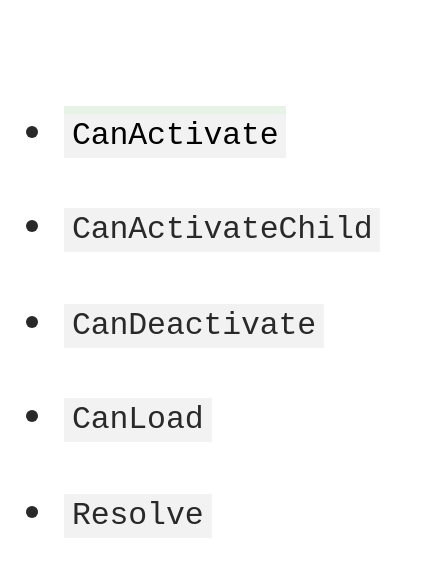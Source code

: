 <mxfile version="13.7.3" type="device" pages="4"><diagram id="Hnqj2je8A6iZ6o8z-WBy" name="gurd"><mxGraphModel dx="1024" dy="592" grid="1" gridSize="10" guides="1" tooltips="1" connect="1" arrows="1" fold="1" page="1" pageScale="1" pageWidth="827" pageHeight="1169" math="0" shadow="0"><root><mxCell id="58W5OOIqhg9t-zhn91hf-0"/><mxCell id="58W5OOIqhg9t-zhn91hf-1" parent="58W5OOIqhg9t-zhn91hf-0"/><mxCell id="qxbXdySy_kPGzxLjxYuW-0" value="&lt;ul class=&quot;&quot; style=&quot;box-sizing: inherit; margin: 0px; padding: 0px; list-style: none none; color: rgba(0, 0, 0, 0.8); font-size: medium; font-style: normal; font-weight: 400; letter-spacing: normal; text-indent: 0px; text-transform: none; word-spacing: 0px; background-color: rgb(255, 255, 255);&quot;&gt;&lt;li id=&quot;0b71&quot; class=&quot;ht hu fv hv b hw hx hy hz ia ib ic id ie if ig ih ii ij ik il im in io ip iq jz ka kb gr&quot; style=&quot;box-sizing: inherit ; font-weight: 400 ; font-style: normal ; color: rgb(41 , 41 , 41) ; line-height: 32px ; letter-spacing: -0.003em ; font-family: &amp;quot;charter&amp;quot; , &amp;quot;georgia&amp;quot; , &amp;quot;cambria&amp;quot; , &amp;quot;times new roman&amp;quot; , &amp;quot;times&amp;quot; , serif ; margin-bottom: -0.46em ; list-style-type: disc ; margin-left: 30px ; padding-left: 0px ; font-size: 21px ; margin-top: 2em&quot;&gt;&lt;mark class=&quot;wc wd ek&quot; style=&quot;box-sizing: inherit ; cursor: pointer ; background-color: rgba(26 , 137 , 23 , 0.1)&quot;&gt;&lt;code class=&quot;ju jv jw jx jy b&quot; style=&quot;box-sizing: inherit ; font-weight: 400 ; background-color: rgb(242 , 242 , 242) ; padding: 2px 4px ; font-size: 15.75px ; font-family: &amp;quot;menlo&amp;quot; , &amp;quot;monaco&amp;quot; , &amp;quot;courier new&amp;quot; , &amp;quot;courier&amp;quot; , monospace&quot;&gt;CanActivate&lt;/code&gt;&lt;/mark&gt;&lt;/li&gt;&lt;li id=&quot;1706&quot; class=&quot;ht hu fv hv b hw kc hy hz ia kd ic id ie ke ig ih ii kf ik il im kg io ip iq jz ka kb gr&quot; style=&quot;box-sizing: inherit ; font-weight: 400 ; font-style: normal ; color: rgb(41 , 41 , 41) ; line-height: 32px ; letter-spacing: -0.003em ; font-family: &amp;quot;charter&amp;quot; , &amp;quot;georgia&amp;quot; , &amp;quot;cambria&amp;quot; , &amp;quot;times new roman&amp;quot; , &amp;quot;times&amp;quot; , serif ; margin-bottom: -0.46em ; list-style-type: disc ; margin-left: 30px ; padding-left: 0px ; font-size: 21px ; margin-top: 1.05em&quot;&gt;&lt;code class=&quot;ju jv jw jx jy b&quot; style=&quot;box-sizing: inherit ; font-weight: 400 ; background-color: rgb(242 , 242 , 242) ; padding: 2px 4px ; font-size: 15.75px ; font-family: &amp;quot;menlo&amp;quot; , &amp;quot;monaco&amp;quot; , &amp;quot;courier new&amp;quot; , &amp;quot;courier&amp;quot; , monospace&quot;&gt;CanActivateChild&lt;/code&gt;&lt;/li&gt;&lt;li id=&quot;1906&quot; class=&quot;ht hu fv hv b hw kc hy hz ia kd ic id ie ke ig ih ii kf ik il im kg io ip iq jz ka kb gr&quot; style=&quot;box-sizing: inherit ; font-weight: 400 ; font-style: normal ; color: rgb(41 , 41 , 41) ; line-height: 32px ; letter-spacing: -0.003em ; font-family: &amp;quot;charter&amp;quot; , &amp;quot;georgia&amp;quot; , &amp;quot;cambria&amp;quot; , &amp;quot;times new roman&amp;quot; , &amp;quot;times&amp;quot; , serif ; margin-bottom: -0.46em ; list-style-type: disc ; margin-left: 30px ; padding-left: 0px ; font-size: 21px ; margin-top: 1.05em&quot;&gt;&lt;code class=&quot;ju jv jw jx jy b&quot; style=&quot;box-sizing: inherit ; font-weight: 400 ; background-color: rgb(242 , 242 , 242) ; padding: 2px 4px ; font-size: 15.75px ; font-family: &amp;quot;menlo&amp;quot; , &amp;quot;monaco&amp;quot; , &amp;quot;courier new&amp;quot; , &amp;quot;courier&amp;quot; , monospace&quot;&gt;CanDeactivate&lt;/code&gt;&lt;/li&gt;&lt;li id=&quot;a5e4&quot; class=&quot;ht hu fv hv b hw kc hy hz ia kd ic id ie ke ig ih ii kf ik il im kg io ip iq jz ka kb gr&quot; style=&quot;box-sizing: inherit ; font-weight: 400 ; font-style: normal ; color: rgb(41 , 41 , 41) ; line-height: 32px ; letter-spacing: -0.003em ; font-family: &amp;quot;charter&amp;quot; , &amp;quot;georgia&amp;quot; , &amp;quot;cambria&amp;quot; , &amp;quot;times new roman&amp;quot; , &amp;quot;times&amp;quot; , serif ; margin-bottom: -0.46em ; list-style-type: disc ; margin-left: 30px ; padding-left: 0px ; font-size: 21px ; margin-top: 1.05em&quot;&gt;&lt;code class=&quot;ju jv jw jx jy b&quot; style=&quot;box-sizing: inherit ; font-weight: 400 ; background-color: rgb(242 , 242 , 242) ; padding: 2px 4px ; font-size: 15.75px ; font-family: &amp;quot;menlo&amp;quot; , &amp;quot;monaco&amp;quot; , &amp;quot;courier new&amp;quot; , &amp;quot;courier&amp;quot; , monospace&quot;&gt;CanLoad&lt;/code&gt;&lt;/li&gt;&lt;li id=&quot;09f7&quot; class=&quot;ht hu fv hv b hw kc hy hz ia kd ic id ie ke ig ih ii kf ik il im kg io ip iq jz ka kb gr&quot; style=&quot;box-sizing: inherit ; font-weight: 400 ; font-style: normal ; color: rgb(41 , 41 , 41) ; line-height: 32px ; letter-spacing: -0.003em ; font-family: &amp;quot;charter&amp;quot; , &amp;quot;georgia&amp;quot; , &amp;quot;cambria&amp;quot; , &amp;quot;times new roman&amp;quot; , &amp;quot;times&amp;quot; , serif ; margin-bottom: -0.46em ; list-style-type: disc ; margin-left: 30px ; padding-left: 0px ; font-size: 21px ; margin-top: 1.05em&quot;&gt;&lt;code class=&quot;ju jv jw jx jy b&quot; style=&quot;box-sizing: inherit ; font-weight: 400 ; background-color: rgb(242 , 242 , 242) ; padding: 2px 4px ; font-size: 15.75px ; font-family: &amp;quot;menlo&amp;quot; , &amp;quot;monaco&amp;quot; , &amp;quot;courier new&amp;quot; , &amp;quot;courier&amp;quot; , monospace&quot;&gt;Resolve&lt;/code&gt;&lt;/li&gt;&lt;/ul&gt;" style="text;whiteSpace=wrap;html=1;" parent="58W5OOIqhg9t-zhn91hf-1" vertex="1"><mxGeometry x="20" y="10" width="210" height="280" as="geometry"/></mxCell></root></mxGraphModel></diagram><diagram id="KwO_rm1BQX-GYgHQv3rd" name="Can Activate"><mxGraphModel dx="1024" dy="592" grid="1" gridSize="10" guides="1" tooltips="1" connect="1" arrows="1" fold="1" page="1" pageScale="1" pageWidth="827" pageHeight="1169" math="0" shadow="0"><root><mxCell id="KWtH_p4KSTXRhaLbZSHg-0"/><mxCell id="KWtH_p4KSTXRhaLbZSHg-1" parent="KWtH_p4KSTXRhaLbZSHg-0"/><mxCell id="KWtH_p4KSTXRhaLbZSHg-2" value="&lt;pre style=&quot;background-color: rgb(43, 43, 43); color: rgb(169, 183, 198); font-family: &amp;quot;jetbrains mono&amp;quot;, monospace; font-size: 14px;&quot;&gt;{&lt;br style=&quot;font-size: 14px;&quot;&gt;  &lt;span style=&quot;color: rgb(152, 118, 170); font-size: 14px;&quot;&gt;path&lt;/span&gt;: &lt;span style=&quot;color: rgb(106, 135, 89); font-size: 14px;&quot;&gt;&quot;special&quot;&lt;/span&gt;&lt;span style=&quot;color: rgb(204, 120, 50); font-size: 14px;&quot;&gt;,&lt;br style=&quot;font-size: 14px;&quot;&gt;&lt;/span&gt;&lt;span style=&quot;color: rgb(204, 120, 50); font-size: 14px;&quot;&gt;  &lt;/span&gt;&lt;span style=&quot;color: rgb(152, 118, 170); font-size: 14px;&quot;&gt;component&lt;/span&gt;: SpecialEventsComponent&lt;span style=&quot;color: rgb(204, 120, 50); font-size: 14px;&quot;&gt;,&lt;br style=&quot;font-size: 14px;&quot;&gt;&lt;/span&gt;&lt;span style=&quot;color: rgb(204, 120, 50); font-size: 14px;&quot;&gt;  &lt;/span&gt;&lt;span style=&quot;color: rgb(152, 118, 170); font-size: 14px;&quot;&gt;canActivate&lt;/span&gt;: [AuthGuard]&lt;br style=&quot;font-size: 14px;&quot;&gt;}&lt;span style=&quot;color: rgb(204, 120, 50); font-size: 14px;&quot;&gt;,&lt;/span&gt;&lt;/pre&gt;" style="text;whiteSpace=wrap;html=1;fontSize=14;verticalAlign=middle;" parent="KWtH_p4KSTXRhaLbZSHg-1" vertex="1"><mxGeometry x="40" y="80" width="320" height="80" as="geometry"/></mxCell><mxCell id="KWtH_p4KSTXRhaLbZSHg-3" value="&lt;pre style=&quot;background-color: #2b2b2b ; color: #a9b7c6 ; font-family: &amp;quot;jetbrains mono&amp;quot; , monospace ; font-size: 9 8pt&quot;&gt;&lt;span style=&quot;color: #cc7832&quot;&gt;import &lt;/span&gt;{ Injectable } &lt;span style=&quot;color: #cc7832&quot;&gt;from &lt;/span&gt;&lt;span style=&quot;color: #6a8759&quot;&gt;&quot;@angular/core&quot;&lt;/span&gt;&lt;span style=&quot;color: #cc7832&quot;&gt;;&lt;br&gt;&lt;/span&gt;&lt;span style=&quot;color: #cc7832&quot;&gt;import &lt;/span&gt;{ CanActivate&lt;span style=&quot;color: #cc7832&quot;&gt;, &lt;/span&gt;Router } &lt;span style=&quot;color: #cc7832&quot;&gt;from &lt;/span&gt;&lt;span style=&quot;color: #6a8759&quot;&gt;&quot;@angular/router&quot;&lt;/span&gt;&lt;span style=&quot;color: #cc7832&quot;&gt;;&lt;br&gt;&lt;/span&gt;&lt;span style=&quot;color: #cc7832&quot;&gt;import &lt;/span&gt;{ AuthService } &lt;span style=&quot;color: #cc7832&quot;&gt;from &lt;/span&gt;&lt;span style=&quot;color: #6a8759&quot;&gt;&quot;./auth.service&quot;&lt;/span&gt;&lt;span style=&quot;color: #cc7832&quot;&gt;;&lt;br&gt;&lt;/span&gt;&lt;span style=&quot;color: #cc7832&quot;&gt;&lt;br&gt;&lt;/span&gt;&lt;span style=&quot;color: #bbb529&quot;&gt;@Injectable&lt;/span&gt;({&lt;br&gt;  &lt;span style=&quot;color: #9876aa&quot;&gt;providedIn&lt;/span&gt;: &lt;span style=&quot;color: #6a8759&quot;&gt;&quot;root&quot;&lt;br&gt;&lt;/span&gt;})&lt;br&gt;&lt;span style=&quot;color: #cc7832&quot;&gt;export class &lt;/span&gt;AuthGuard &lt;span style=&quot;color: #cc7832&quot;&gt;implements &lt;/span&gt;CanActivate {&lt;br&gt;  &lt;span style=&quot;color: #cc7832&quot;&gt;constructor&lt;/span&gt;(&lt;span style=&quot;color: #cc7832&quot;&gt;private &lt;/span&gt;&lt;span style=&quot;color: #9876aa&quot;&gt;authService&lt;/span&gt;: AuthService&lt;span style=&quot;color: #cc7832&quot;&gt;, private &lt;/span&gt;&lt;span style=&quot;color: #9876aa&quot;&gt;router&lt;/span&gt;: Router) {}&lt;br&gt;  &lt;span style=&quot;color: #ffc66d&quot;&gt;canActivate&lt;/span&gt;(): &lt;span style=&quot;color: #cc7832&quot;&gt;boolean &lt;/span&gt;{&lt;br&gt;    &lt;span style=&quot;color: #cc7832&quot;&gt;if &lt;/span&gt;(&lt;span style=&quot;color: #cc7832&quot;&gt;this&lt;/span&gt;.&lt;span style=&quot;color: #9876aa&quot;&gt;authService&lt;/span&gt;.&lt;span style=&quot;color: #ffc66d&quot;&gt;loggedIn&lt;/span&gt;()) {&lt;br&gt;      &lt;span style=&quot;color: #cc7832&quot;&gt;return true;&lt;br&gt;&lt;/span&gt;&lt;span style=&quot;color: #cc7832&quot;&gt;    &lt;/span&gt;} &lt;span style=&quot;color: #cc7832&quot;&gt;else &lt;/span&gt;{&lt;br&gt;      &lt;span style=&quot;color: #cc7832&quot;&gt;this&lt;/span&gt;.&lt;span style=&quot;color: #9876aa&quot;&gt;router&lt;/span&gt;.navigate([&lt;span style=&quot;color: #6a8759&quot;&gt;&quot;/login&quot;&lt;/span&gt;])&lt;span style=&quot;color: #cc7832&quot;&gt;;&lt;br&gt;&lt;/span&gt;&lt;span style=&quot;color: #cc7832&quot;&gt;      return false;&lt;br&gt;&lt;/span&gt;&lt;span style=&quot;color: #cc7832&quot;&gt;    &lt;/span&gt;}&lt;br&gt;  }&lt;br&gt;}&lt;/pre&gt;" style="text;whiteSpace=wrap;html=1;fontSize=14;verticalAlign=middle;" parent="KWtH_p4KSTXRhaLbZSHg-1" vertex="1"><mxGeometry x="40" y="240" width="550" height="290" as="geometry"/></mxCell><mxCell id="KWtH_p4KSTXRhaLbZSHg-4" value="auth.gurd.ts" style="text;html=1;align=center;verticalAlign=middle;resizable=0;points=[];autosize=1;fontSize=14;" parent="KWtH_p4KSTXRhaLbZSHg-1" vertex="1"><mxGeometry x="30" y="200" width="90" height="20" as="geometry"/></mxCell><mxCell id="KWtH_p4KSTXRhaLbZSHg-5" value="routing" style="text;html=1;align=center;verticalAlign=middle;resizable=0;points=[];autosize=1;fontSize=14;" parent="KWtH_p4KSTXRhaLbZSHg-1" vertex="1"><mxGeometry x="30" y="40" width="60" height="20" as="geometry"/></mxCell><mxCell id="KWtH_p4KSTXRhaLbZSHg-6" value="&lt;pre style=&quot;background-color: #2b2b2b ; color: #a9b7c6 ; font-family: &amp;quot;jetbrains mono&amp;quot; , monospace ; font-size: 9 8pt&quot;&gt;&lt;span style=&quot;color: #ffc66d&quot;&gt;loggedIn&lt;/span&gt;(): &lt;span style=&quot;color: #cc7832&quot;&gt;boolean &lt;/span&gt;{&lt;br&gt;  &lt;span style=&quot;color: #cc7832&quot;&gt;return &lt;/span&gt;!!&lt;span style=&quot;color: #9876aa ; font-weight: bold ; font-style: italic&quot;&gt;localStorage&lt;/span&gt;.&lt;span style=&quot;color: #ffc66d&quot;&gt;getItem&lt;/span&gt;(&lt;span style=&quot;color: #6a8759&quot;&gt;&quot;token&quot;&lt;/span&gt;)&lt;span style=&quot;color: #cc7832&quot;&gt;;&lt;br&gt;&lt;/span&gt;}&lt;/pre&gt;" style="text;whiteSpace=wrap;html=1;fontSize=14;verticalAlign=middle;" parent="KWtH_p4KSTXRhaLbZSHg-1" vertex="1"><mxGeometry x="40" y="590" width="370" height="60" as="geometry"/></mxCell><mxCell id="KWtH_p4KSTXRhaLbZSHg-7" value="service" style="text;html=1;align=center;verticalAlign=middle;resizable=0;points=[];autosize=1;fontSize=14;" parent="KWtH_p4KSTXRhaLbZSHg-1" vertex="1"><mxGeometry x="30" y="560" width="60" height="20" as="geometry"/></mxCell></root></mxGraphModel></diagram><diagram id="yl9nOYH0sTT6Fh87tGFZ" name="interseptor"><mxGraphModel dx="1024" dy="592" grid="1" gridSize="10" guides="1" tooltips="1" connect="1" arrows="1" fold="1" page="1" pageScale="1" pageWidth="827" pageHeight="1169" math="0" shadow="0"><root><mxCell id="0"/><mxCell id="1" parent="0"/></root></mxGraphModel></diagram><diagram id="pHyLat9eAqQUXKVPxw96" name="resolver"><mxGraphModel dx="1024" dy="592" grid="1" gridSize="10" guides="1" tooltips="1" connect="1" arrows="1" fold="1" page="1" pageScale="1" pageWidth="827" pageHeight="1169" math="0" shadow="0"><root><mxCell id="y-zyU6nDyGJGBH4u_uDG-0"/><mxCell id="y-zyU6nDyGJGBH4u_uDG-1" parent="y-zyU6nDyGJGBH4u_uDG-0"/><mxCell id="hvqv9pugAKPvtjI7dupg-0" value="&lt;pre style=&quot;background-color: rgb(43 , 43 , 43) ; font-family: &amp;#34;jetbrains mono&amp;#34; , monospace ; font-size: 14px&quot;&gt;&lt;span style=&quot;color: rgb(187 , 181 , 41)&quot;&gt;@NgModule&lt;/span&gt;&lt;font color=&quot;#a9b7c6&quot;&gt;({&lt;br&gt;  &lt;/font&gt;&lt;span style=&quot;color: rgb(152 , 118 , 170)&quot;&gt;declarations&lt;/span&gt;&lt;font color=&quot;#a9b7c6&quot;&gt;: [&lt;br&gt;    AppComponent&lt;/font&gt;&lt;span style=&quot;color: rgb(204 , 120 , 50)&quot;&gt;,&lt;br&gt;&lt;/span&gt;&lt;span style=&quot;color: rgb(204 , 120 , 50)&quot;&gt;    &lt;/span&gt;&lt;font color=&quot;#a9b7c6&quot;&gt;PostsListComponent&lt;br&gt;  ]&lt;/font&gt;&lt;span style=&quot;color: rgb(204 , 120 , 50)&quot;&gt;,&lt;br&gt;&lt;/span&gt;&lt;span style=&quot;color: rgb(204 , 120 , 50)&quot;&gt;  &lt;/span&gt;&lt;span style=&quot;color: rgb(152 , 118 , 170)&quot;&gt;imports&lt;/span&gt;&lt;font color=&quot;#a9b7c6&quot;&gt;: [&lt;br&gt;    BrowserModule&lt;/font&gt;&lt;span style=&quot;color: rgb(204 , 120 , 50)&quot;&gt;,&lt;br&gt;&lt;/span&gt;&lt;span style=&quot;color: rgb(204 , 120 , 50)&quot;&gt;    &lt;/span&gt;&lt;font color=&quot;#a9b7c6&quot;&gt;AppRoutingModule&lt;/font&gt;&lt;span style=&quot;color: rgb(204 , 120 , 50)&quot;&gt;,&lt;br&gt;&lt;/span&gt;&lt;span style=&quot;color: rgb(204 , 120 , 50)&quot;&gt;    &lt;/span&gt;&lt;font color=&quot;#a9b7c6&quot;&gt;HttpClientModule&lt;br&gt;  ]&lt;/font&gt;&lt;span style=&quot;color: rgb(204 , 120 , 50)&quot;&gt;,&lt;br&gt;&lt;/span&gt;&lt;span style=&quot;color: rgb(204 , 120 , 50)&quot;&gt;  &lt;/span&gt;&lt;font color=&quot;#ff3333&quot;&gt;providers: [ApiResolverService]&lt;/font&gt;&lt;span style=&quot;color: rgb(204 , 120 , 50)&quot;&gt;,&lt;br&gt;&lt;/span&gt;&lt;span style=&quot;color: rgb(204 , 120 , 50)&quot;&gt;  &lt;/span&gt;&lt;span style=&quot;color: rgb(152 , 118 , 170)&quot;&gt;bootstrap&lt;/span&gt;&lt;font color=&quot;#a9b7c6&quot;&gt;: [AppComponent]&lt;br&gt;})&lt;br&gt;&lt;/font&gt;&lt;span style=&quot;color: rgb(204 , 120 , 50)&quot;&gt;export class &lt;/span&gt;&lt;font color=&quot;#a9b7c6&quot;&gt;AppModule { }&lt;/font&gt;&lt;/pre&gt;" style="text;whiteSpace=wrap;html=1;verticalAlign=middle;" parent="y-zyU6nDyGJGBH4u_uDG-1" vertex="1"><mxGeometry x="40" y="120" width="290" height="230" as="geometry"/></mxCell><mxCell id="hvqv9pugAKPvtjI7dupg-1" value="&lt;font style=&quot;font-size: 15px&quot;&gt;&amp;lt;---&lt;/font&gt;" style="text;html=1;align=center;verticalAlign=middle;resizable=0;points=[];autosize=1;" parent="y-zyU6nDyGJGBH4u_uDG-1" vertex="1"><mxGeometry x="340" y="260" width="40" height="20" as="geometry"/></mxCell><mxCell id="hvqv9pugAKPvtjI7dupg-2" value="App.module" style="text;html=1;align=center;verticalAlign=middle;resizable=0;points=[];autosize=1;" parent="y-zyU6nDyGJGBH4u_uDG-1" vertex="1"><mxGeometry x="40" y="90" width="80" height="20" as="geometry"/></mxCell><mxCell id="hvqv9pugAKPvtjI7dupg-3" value="&lt;pre style=&quot;background-color: rgb(43 , 43 , 43) ; color: rgb(169 , 183 , 198) ; font-family: &amp;#34;jetbrains mono&amp;#34; , monospace ; font-size: 14px&quot;&gt;&lt;span style=&quot;color: #cc7832&quot;&gt;const &lt;/span&gt;routes: Routes = [&lt;br&gt;  { &lt;span style=&quot;color: #9876aa&quot;&gt;path&lt;/span&gt;: &lt;span style=&quot;color: #6a8759&quot;&gt;''&lt;/span&gt;&lt;span style=&quot;color: #cc7832&quot;&gt;, &lt;/span&gt;&lt;span style=&quot;color: #9876aa&quot;&gt;component&lt;/span&gt;: AppComponent}&lt;span style=&quot;color: #cc7832&quot;&gt;,&lt;br&gt;&lt;/span&gt;&lt;span style=&quot;color: #cc7832&quot;&gt;  &lt;/span&gt;{ &lt;span style=&quot;color: #9876aa&quot;&gt;path&lt;/span&gt;: &lt;span style=&quot;color: #6a8759&quot;&gt;'posts'&lt;/span&gt;&lt;span style=&quot;color: #cc7832&quot;&gt;, &lt;/span&gt;&lt;span style=&quot;color: #9876aa&quot;&gt;component&lt;/span&gt;: PostsListComponent&lt;span style=&quot;color: #cc7832&quot;&gt;, &lt;/span&gt;&lt;span style=&quot;color: #9876aa&quot;&gt;resolve&lt;/span&gt;: { &lt;span style=&quot;color: #9876aa&quot;&gt;postList&lt;/span&gt;: ApiResolverService }}&lt;span style=&quot;color: #cc7832&quot;&gt;,&lt;br&gt;&lt;/span&gt;]&lt;span style=&quot;color: #cc7832&quot;&gt;;&lt;/span&gt;&lt;/pre&gt;" style="text;whiteSpace=wrap;html=1;verticalAlign=middle;" parent="y-zyU6nDyGJGBH4u_uDG-1" vertex="1"><mxGeometry x="40" y="370" width="550" height="80" as="geometry"/></mxCell><mxCell id="hvqv9pugAKPvtjI7dupg-4" value="Router" style="text;html=1;align=center;verticalAlign=middle;resizable=0;points=[];autosize=1;" parent="y-zyU6nDyGJGBH4u_uDG-1" vertex="1"><mxGeometry x="40" y="350" width="50" height="20" as="geometry"/></mxCell><mxCell id="hvqv9pugAKPvtjI7dupg-5" value="&lt;pre style=&quot;background-color: rgb(43 , 43 , 43) ; color: rgb(169 , 183 , 198) ; font-family: &amp;#34;jetbrains mono&amp;#34; , monospace ; font-size: 14px&quot;&gt;&lt;span style=&quot;color: #cc7832&quot;&gt;import &lt;/span&gt;{Post} &lt;span style=&quot;color: #cc7832&quot;&gt;from &lt;/span&gt;&lt;span style=&quot;color: #6a8759&quot;&gt;'./post.interface'&lt;/span&gt;&lt;span style=&quot;color: #cc7832&quot;&gt;;&lt;br&gt;&lt;/span&gt;&lt;span style=&quot;color: #cc7832&quot;&gt;&lt;br&gt;&lt;/span&gt;&lt;span style=&quot;color: #bbb529&quot;&gt;@Injectable&lt;/span&gt;({&lt;br&gt;  &lt;span style=&quot;color: #9876aa&quot;&gt;providedIn&lt;/span&gt;: &lt;span style=&quot;color: #6a8759&quot;&gt;'root'&lt;br&gt;&lt;/span&gt;})&lt;br&gt;&lt;span style=&quot;color: #cc7832&quot;&gt;export class &lt;/span&gt;ApiService {&lt;br&gt;&lt;br&gt;  &lt;span style=&quot;color: #cc7832&quot;&gt;private &lt;/span&gt;&lt;span style=&quot;color: #9876aa&quot;&gt;postsURL &lt;/span&gt;= &lt;span style=&quot;color: #6a8759&quot;&gt;'https://jsonplaceholder.typicode.com/posts'&lt;/span&gt;&lt;span style=&quot;color: #cc7832&quot;&gt;;&lt;br&gt;&lt;/span&gt;&lt;span style=&quot;color: #cc7832&quot;&gt;  constructor&lt;/span&gt;(&lt;span style=&quot;color: #cc7832&quot;&gt;private &lt;/span&gt;&lt;span style=&quot;color: #9876aa&quot;&gt;http&lt;/span&gt;: HttpClient) {}&lt;br&gt;&lt;br&gt;  &lt;span style=&quot;color: #ffc66d&quot;&gt;getData&lt;/span&gt;(): Observable&amp;lt;Post[]&amp;gt; {&lt;br&gt;    &lt;span style=&quot;color: #cc7832&quot;&gt;return this&lt;/span&gt;.&lt;span style=&quot;color: #9876aa&quot;&gt;http&lt;br&gt;&lt;/span&gt;&lt;span style=&quot;color: #9876aa&quot;&gt;      &lt;/span&gt;.&lt;span style=&quot;color: #ffc66d&quot;&gt;get&lt;/span&gt;&amp;lt;Post[]&amp;gt;(&lt;span style=&quot;color: #cc7832&quot;&gt;this&lt;/span&gt;.&lt;span style=&quot;color: #9876aa&quot;&gt;postsURL&lt;/span&gt;)&lt;span style=&quot;color: #cc7832&quot;&gt;;&lt;br&gt;&lt;/span&gt;&lt;span style=&quot;color: #cc7832&quot;&gt;  &lt;/span&gt;}&lt;br&gt;}&lt;/pre&gt;" style="text;whiteSpace=wrap;html=1;verticalAlign=middle;" parent="y-zyU6nDyGJGBH4u_uDG-1" vertex="1"><mxGeometry x="40" y="510" width="560" height="240" as="geometry"/></mxCell><mxCell id="hvqv9pugAKPvtjI7dupg-6" value="ApiService" style="text;html=1;align=center;verticalAlign=middle;resizable=0;points=[];autosize=1;" parent="y-zyU6nDyGJGBH4u_uDG-1" vertex="1"><mxGeometry x="40" y="470" width="70" height="20" as="geometry"/></mxCell><mxCell id="hvqv9pugAKPvtjI7dupg-7" value="&lt;pre style=&quot;background-color: rgb(43, 43, 43); color: rgb(169, 183, 198); font-family: &amp;quot;jetbrains mono&amp;quot;, monospace; font-size: 14px;&quot;&gt;&lt;span style=&quot;color: rgb(187, 181, 41); font-size: 14px;&quot;&gt;@Component&lt;/span&gt;({&lt;br style=&quot;font-size: 14px;&quot;&gt;  &lt;span style=&quot;color: rgb(152, 118, 170); font-size: 14px;&quot;&gt;selector&lt;/span&gt;: &lt;span style=&quot;color: rgb(106, 135, 89); font-size: 14px;&quot;&gt;'app-posts-list'&lt;/span&gt;&lt;span style=&quot;color: rgb(204, 120, 50); font-size: 14px;&quot;&gt;,&lt;br style=&quot;font-size: 14px;&quot;&gt;&lt;/span&gt;&lt;span style=&quot;color: rgb(204, 120, 50); font-size: 14px;&quot;&gt;  &lt;/span&gt;&lt;span style=&quot;color: rgb(152, 118, 170); font-size: 14px;&quot;&gt;templateUrl&lt;/span&gt;: &lt;span style=&quot;color: rgb(106, 135, 89); font-size: 14px;&quot;&gt;'./posts-list.component.html'&lt;/span&gt;&lt;span style=&quot;color: rgb(204, 120, 50); font-size: 14px;&quot;&gt;,&lt;br style=&quot;font-size: 14px;&quot;&gt;&lt;/span&gt;&lt;span style=&quot;color: rgb(204, 120, 50); font-size: 14px;&quot;&gt;  &lt;/span&gt;&lt;span style=&quot;color: rgb(152, 118, 170); font-size: 14px;&quot;&gt;styleUrls&lt;/span&gt;: [&lt;span style=&quot;color: rgb(106, 135, 89); font-size: 14px;&quot;&gt;'./posts-list.component.css'&lt;/span&gt;]&lt;br style=&quot;font-size: 14px;&quot;&gt;})&lt;br style=&quot;font-size: 14px;&quot;&gt;&lt;span style=&quot;color: rgb(204, 120, 50); font-size: 14px;&quot;&gt;export class &lt;/span&gt;PostsListComponent &lt;span style=&quot;color: rgb(204, 120, 50); font-size: 14px;&quot;&gt;implements &lt;/span&gt;OnInit {&lt;br style=&quot;font-size: 14px;&quot;&gt;&lt;br style=&quot;font-size: 14px;&quot;&gt;  &lt;span style=&quot;color: rgb(152, 118, 170); font-size: 14px;&quot;&gt;posts&lt;/span&gt;: Post[]&lt;span style=&quot;color: rgb(204, 120, 50); font-size: 14px;&quot;&gt;;&lt;br style=&quot;font-size: 14px;&quot;&gt;&lt;/span&gt;&lt;span style=&quot;color: rgb(204, 120, 50); font-size: 14px;&quot;&gt;  constructor&lt;/span&gt;(&lt;span style=&quot;color: rgb(204, 120, 50); font-size: 14px;&quot;&gt;private &lt;/span&gt;&lt;span style=&quot;color: rgb(152, 118, 170); font-size: 14px;&quot;&gt;route&lt;/span&gt;: ActivatedRoute) {}&lt;br style=&quot;font-size: 14px;&quot;&gt;&lt;br style=&quot;font-size: 14px;&quot;&gt;  &lt;span style=&quot;color: rgb(255, 198, 109); font-size: 14px;&quot;&gt;ngOnInit&lt;/span&gt;(): &lt;span style=&quot;color: rgb(204, 120, 50); font-size: 14px;&quot;&gt;void &lt;/span&gt;{&lt;br style=&quot;font-size: 14px;&quot;&gt;    &lt;span style=&quot;color: rgb(204, 120, 50); font-size: 14px;&quot;&gt;this&lt;/span&gt;.&lt;span style=&quot;color: rgb(152, 118, 170); font-size: 14px;&quot;&gt;posts &lt;/span&gt;= &lt;span style=&quot;color: rgb(204, 120, 50); font-size: 14px;&quot;&gt;this&lt;/span&gt;.&lt;span style=&quot;color: rgb(152, 118, 170); font-size: 14px;&quot;&gt;route&lt;/span&gt;.&lt;span style=&quot;color: rgb(152, 118, 170); font-size: 14px;&quot;&gt;snapshot&lt;/span&gt;.&lt;span style=&quot;color: rgb(152, 118, 170); font-size: 14px;&quot;&gt;data&lt;/span&gt;.postList&lt;span style=&quot;color: rgb(204, 120, 50); font-size: 14px;&quot;&gt;;&lt;br style=&quot;font-size: 14px;&quot;&gt;&lt;/span&gt;&lt;span style=&quot;color: rgb(204, 120, 50); font-size: 14px;&quot;&gt;  &lt;/span&gt;}&lt;br style=&quot;font-size: 14px;&quot;&gt;}&lt;/pre&gt;" style="text;whiteSpace=wrap;html=1;verticalAlign=middle;fontSize=14;" parent="y-zyU6nDyGJGBH4u_uDG-1" vertex="1"><mxGeometry x="40" y="810" width="390" height="230" as="geometry"/></mxCell><mxCell id="hvqv9pugAKPvtjI7dupg-8" value="Component" style="text;html=1;align=center;verticalAlign=middle;resizable=0;points=[];autosize=1;fontSize=14;" parent="y-zyU6nDyGJGBH4u_uDG-1" vertex="1"><mxGeometry x="35" y="780" width="90" height="20" as="geometry"/></mxCell><mxCell id="hvqv9pugAKPvtjI7dupg-9" value="&lt;pre style=&quot;background-color: rgb(43, 43, 43); color: rgb(169, 183, 198); font-family: &amp;quot;jetbrains mono&amp;quot;, monospace; font-size: 14px;&quot;&gt;&lt;span style=&quot;color: rgb(204, 120, 50); font-size: 14px;&quot;&gt;import &lt;/span&gt;{ActivatedRouteSnapshot&lt;span style=&quot;color: rgb(204, 120, 50); font-size: 14px;&quot;&gt;, &lt;/span&gt;Resolve&lt;span style=&quot;color: rgb(204, 120, 50); font-size: 14px;&quot;&gt;, &lt;/span&gt;RouterStateSnapshot} &lt;span style=&quot;color: rgb(204, 120, 50); font-size: 14px;&quot;&gt;from &lt;/span&gt;&lt;span style=&quot;color: rgb(106, 135, 89); font-size: 14px;&quot;&gt;'@angular/router'&lt;/span&gt;&lt;span style=&quot;color: rgb(204, 120, 50); font-size: 14px;&quot;&gt;;&lt;br style=&quot;font-size: 14px;&quot;&gt;&lt;/span&gt;&lt;span style=&quot;color: rgb(204, 120, 50); font-size: 14px;&quot;&gt;import &lt;/span&gt;{Observable} &lt;span style=&quot;color: rgb(204, 120, 50); font-size: 14px;&quot;&gt;from &lt;/span&gt;&lt;span style=&quot;color: rgb(106, 135, 89); font-size: 14px;&quot;&gt;'rxjs'&lt;/span&gt;&lt;span style=&quot;color: rgb(204, 120, 50); font-size: 14px;&quot;&gt;;&lt;br style=&quot;font-size: 14px;&quot;&gt;&lt;/span&gt;&lt;span style=&quot;color: rgb(204, 120, 50); font-size: 14px;&quot;&gt;import &lt;/span&gt;{&lt;span style=&quot;color: rgb(152, 118, 170); font-weight: bold; font-style: italic; font-size: 14px;&quot;&gt;Injectable&lt;/span&gt;} &lt;span style=&quot;color: rgb(204, 120, 50); font-size: 14px;&quot;&gt;from &lt;/span&gt;&lt;span style=&quot;color: rgb(106, 135, 89); font-size: 14px;&quot;&gt;'@angular/core'&lt;/span&gt;&lt;span style=&quot;color: rgb(204, 120, 50); font-size: 14px;&quot;&gt;;&lt;br style=&quot;font-size: 14px;&quot;&gt;&lt;/span&gt;&lt;span style=&quot;color: rgb(204, 120, 50); font-size: 14px;&quot;&gt;import &lt;/span&gt;{ApiService} &lt;span style=&quot;color: rgb(204, 120, 50); font-size: 14px;&quot;&gt;from &lt;/span&gt;&lt;span style=&quot;color: rgb(106, 135, 89); font-size: 14px;&quot;&gt;'./api.service'&lt;/span&gt;&lt;span style=&quot;color: rgb(204, 120, 50); font-size: 14px;&quot;&gt;;&lt;br style=&quot;font-size: 14px;&quot;&gt;&lt;/span&gt;&lt;span style=&quot;color: rgb(204, 120, 50); font-size: 14px;&quot;&gt;import &lt;/span&gt;{Post} &lt;span style=&quot;color: rgb(204, 120, 50); font-size: 14px;&quot;&gt;from &lt;/span&gt;&lt;span style=&quot;color: rgb(106, 135, 89); font-size: 14px;&quot;&gt;'./post.interface'&lt;/span&gt;&lt;span style=&quot;color: rgb(204, 120, 50); font-size: 14px;&quot;&gt;;&lt;br style=&quot;font-size: 14px;&quot;&gt;&lt;/span&gt;&lt;span style=&quot;color: rgb(204, 120, 50); font-size: 14px;&quot;&gt;&lt;br style=&quot;font-size: 14px;&quot;&gt;&lt;/span&gt;&lt;span style=&quot;color: rgb(187, 181, 41); font-size: 14px;&quot;&gt;@Injectable&lt;/span&gt;()&lt;br style=&quot;font-size: 14px;&quot;&gt;&lt;span style=&quot;color: rgb(204, 120, 50); font-size: 14px;&quot;&gt;export class &lt;/span&gt;ApiResolverService &lt;span style=&quot;color: rgb(204, 120, 50); font-size: 14px;&quot;&gt;implements &lt;/span&gt;Resolve&amp;lt;Post[]&amp;gt; {&lt;br style=&quot;font-size: 14px;&quot;&gt;  &lt;span style=&quot;color: rgb(204, 120, 50); font-size: 14px;&quot;&gt;constructor&lt;/span&gt;(&lt;span style=&quot;color: rgb(204, 120, 50); font-size: 14px;&quot;&gt;private &lt;/span&gt;&lt;span style=&quot;color: rgb(152, 118, 170); font-size: 14px;&quot;&gt;apiService&lt;/span&gt;: ApiService) {&lt;br style=&quot;font-size: 14px;&quot;&gt;  }&lt;br style=&quot;font-size: 14px;&quot;&gt;  &lt;span style=&quot;color: rgb(255, 198, 109); font-size: 14px;&quot;&gt;resolve&lt;/span&gt;(route: ActivatedRouteSnapshot&lt;span style=&quot;color: rgb(204, 120, 50); font-size: 14px;&quot;&gt;, &lt;/span&gt;state: RouterStateSnapshot): Observable&amp;lt;Post[]&amp;gt; {&lt;br style=&quot;font-size: 14px;&quot;&gt;    &lt;span style=&quot;color: rgb(204, 120, 50); font-size: 14px;&quot;&gt;return this&lt;/span&gt;.&lt;span style=&quot;color: rgb(152, 118, 170); font-size: 14px;&quot;&gt;apiService&lt;/span&gt;.&lt;span style=&quot;color: rgb(255, 198, 109); font-size: 14px;&quot;&gt;getData&lt;/span&gt;()&lt;span style=&quot;color: rgb(204, 120, 50); font-size: 14px;&quot;&gt;;&lt;br style=&quot;font-size: 14px;&quot;&gt;&lt;/span&gt;&lt;span style=&quot;color: rgb(204, 120, 50); font-size: 14px;&quot;&gt;  &lt;/span&gt;}&lt;br style=&quot;font-size: 14px;&quot;&gt;}&lt;br style=&quot;font-size: 14px;&quot;&gt;&lt;/pre&gt;" style="text;whiteSpace=wrap;html=1;fontSize=14;verticalAlign=middle;" parent="y-zyU6nDyGJGBH4u_uDG-1" vertex="1"><mxGeometry x="35" y="1130" width="550" height="220" as="geometry"/></mxCell><mxCell id="hvqv9pugAKPvtjI7dupg-10" value="&lt;pre style=&quot;font-size: 14px ; font-style: normal ; font-weight: 400 ; letter-spacing: normal ; text-align: left ; text-indent: 0px ; text-transform: none ; word-spacing: 0px ; background-color: rgb(43 , 43 , 43) ; color: rgb(169 , 183 , 198) ; font-family: &amp;quot;jetbrains mono&amp;quot; , monospace&quot;&gt;ApiResolverService &lt;/pre&gt;" style="text;whiteSpace=wrap;html=1;fontSize=14;verticalAlign=middle;" parent="y-zyU6nDyGJGBH4u_uDG-1" vertex="1"><mxGeometry x="40" y="1090" width="190" height="20" as="geometry"/></mxCell><mxCell id="hvqv9pugAKPvtjI7dupg-11" value="runGuardsAndResolvers: 'always'," style="text;whiteSpace=wrap;html=1;fontSize=14;" parent="y-zyU6nDyGJGBH4u_uDG-1" vertex="1"><mxGeometry x="40" y="1500" width="240" height="30" as="geometry"/></mxCell><mxCell id="hvqv9pugAKPvtjI7dupg-12" value="" style="endArrow=none;dashed=1;html=1;fontSize=14;" parent="y-zyU6nDyGJGBH4u_uDG-1" edge="1"><mxGeometry width="50" height="50" relative="1" as="geometry"><mxPoint x="40" y="1450" as="sourcePoint"/><mxPoint x="760" y="1450" as="targetPoint"/></mxGeometry></mxCell><mxCell id="hvqv9pugAKPvtjI7dupg-13" value="Если нужно проводить навигацию на туже страницу" style="text;html=1;align=center;verticalAlign=middle;resizable=0;points=[];autosize=1;fontSize=14;labelBackgroundColor=#FFFF99;" parent="y-zyU6nDyGJGBH4u_uDG-1" vertex="1"><mxGeometry x="35" y="1470" width="350" height="20" as="geometry"/></mxCell><mxCell id="dNOJGNNvr4_dUvFE2L5S-0" value="ng g resolver some-resolver" style="text;html=1;align=center;verticalAlign=middle;resizable=0;points=[];autosize=1;fillColor=#fff2cc;strokeColor=#d6b656;" vertex="1" parent="y-zyU6nDyGJGBH4u_uDG-1"><mxGeometry x="40" y="60" width="160" height="20" as="geometry"/></mxCell><mxCell id="kcYP5qmDh6i0ApJPVRxH-0" value="Нужен для того, что бы сначала получить данные, а потом начать загружать компонент" style="text;html=1;align=center;verticalAlign=middle;resizable=0;points=[];autosize=1;fillColor=#d5e8d4;strokeColor=#82b366;fontSize=14;" vertex="1" parent="y-zyU6nDyGJGBH4u_uDG-1"><mxGeometry x="40" y="20" width="590" height="20" as="geometry"/></mxCell></root></mxGraphModel></diagram></mxfile>